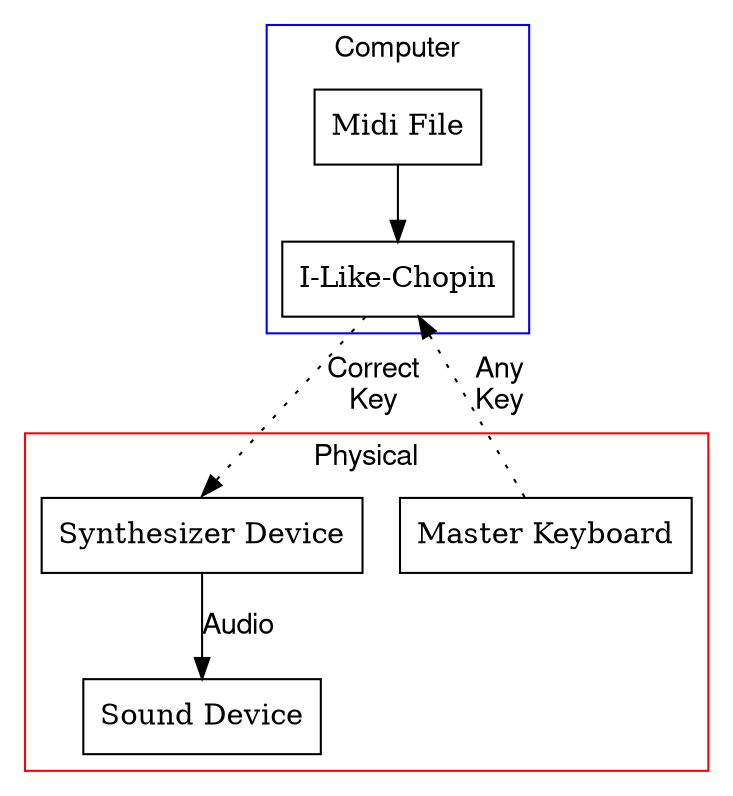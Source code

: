 digraph {
        splines=false;
        ranksep=0.5;
        fontname="Helvetica,Arial,sans-serif";
        node[shape=box, color=black, style=filled, fillcolor=white];
        edge [fontname="Helvetica,Arial,sans-serif", color=black];

        subgraph cluster_0 {
                label = "Computer";
                color=blue;
                MIDIFILE [label="Midi File"];
                ILC [label="I-Like-Chopin"];

        }

        MIDIFILE -> ILC
        ILC -> SYNTH:n [label="Correct\lKey",labeljust=l,style="dotted"];

        subgraph cluster_1 {
                label = "Physical";
                color=red;
                KEYBOARD[label="Master Keyboard"];
                SYNTH [label="Synthesizer Device\n"];
                SOUNDEVICE[label="Sound Device"];
        }

        KEYBOARD -> ILC [label="Any\rKey",style="dotted"];
        SYNTH -> SOUNDEVICE [label="Audio"];
}
